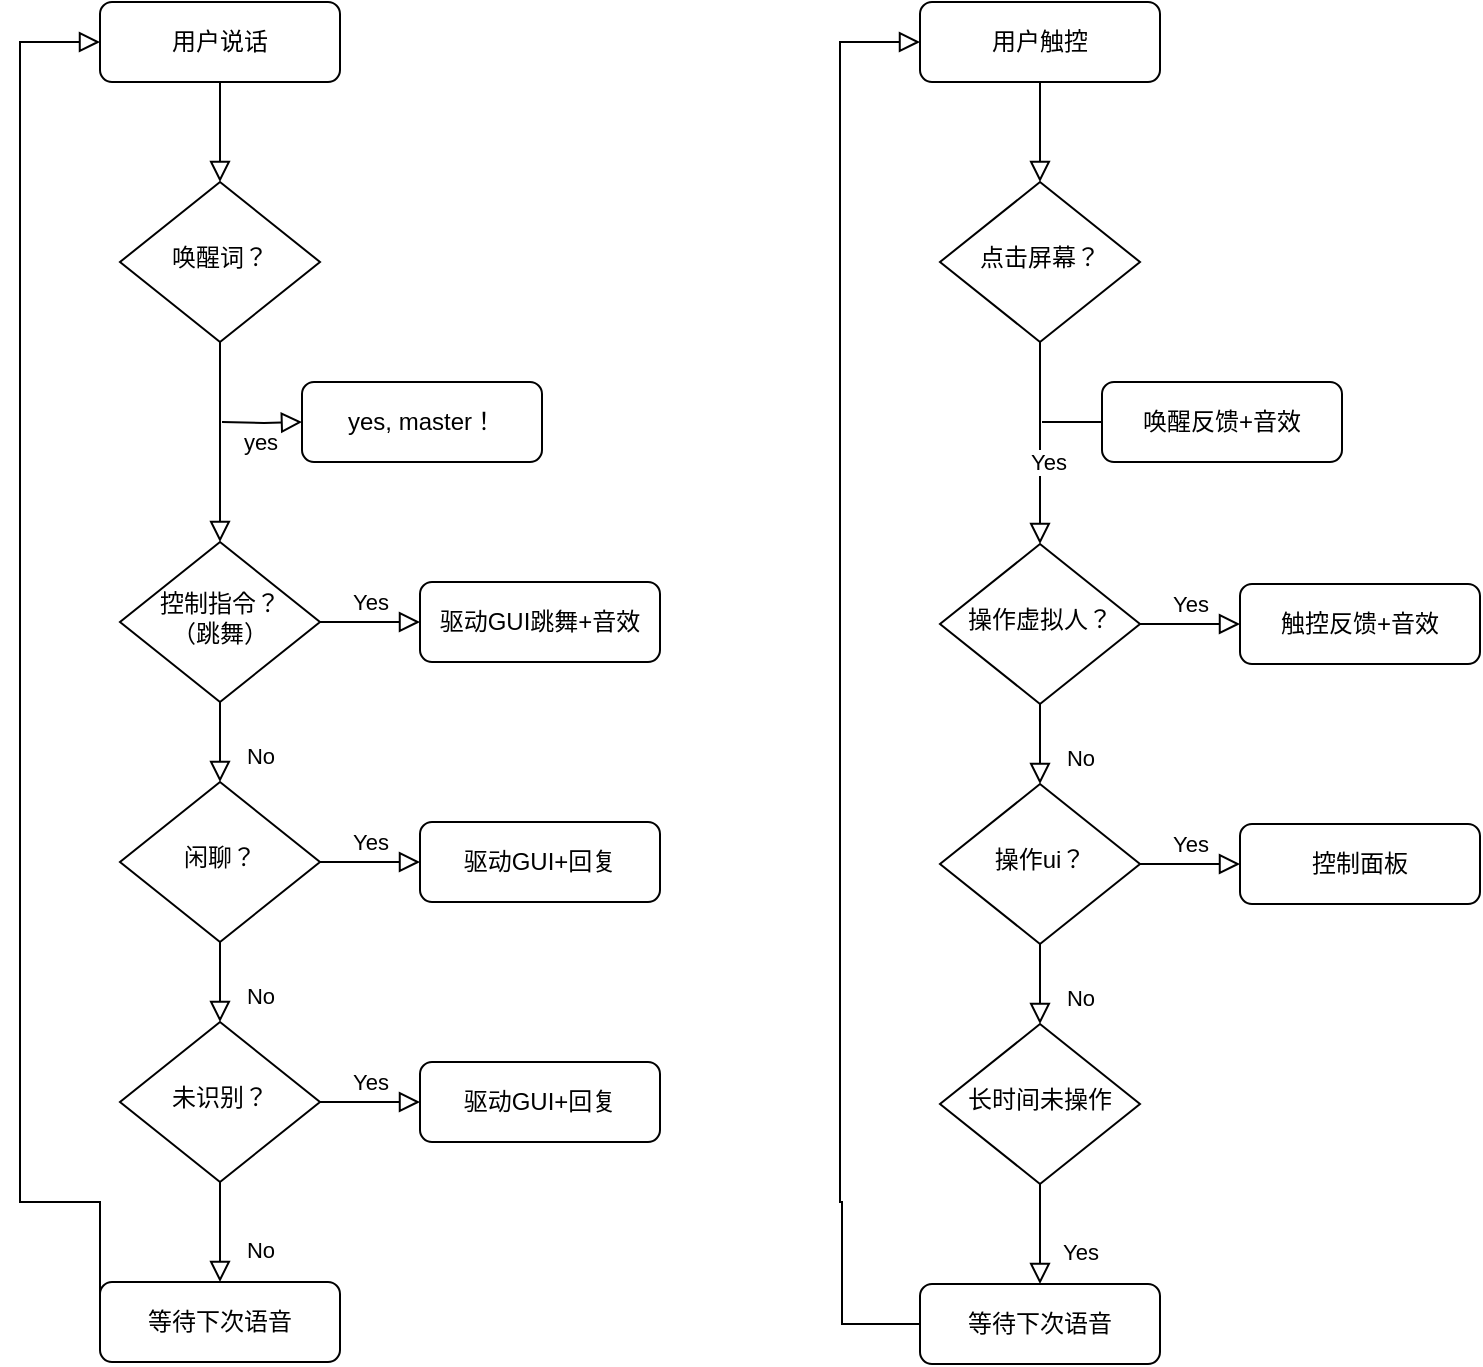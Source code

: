 <mxfile version="26.2.13">
  <diagram id="C5RBs43oDa-KdzZeNtuy" name="Page-1">
    <mxGraphModel dx="1980" dy="1144" grid="1" gridSize="10" guides="1" tooltips="1" connect="1" arrows="1" fold="1" page="1" pageScale="1" pageWidth="827" pageHeight="1169" math="0" shadow="0">
      <root>
        <mxCell id="WIyWlLk6GJQsqaUBKTNV-0" />
        <mxCell id="WIyWlLk6GJQsqaUBKTNV-1" parent="WIyWlLk6GJQsqaUBKTNV-0" />
        <mxCell id="WIyWlLk6GJQsqaUBKTNV-2" value="" style="rounded=0;html=1;jettySize=auto;orthogonalLoop=1;fontSize=11;endArrow=block;endFill=0;endSize=8;strokeWidth=1;shadow=0;labelBackgroundColor=none;edgeStyle=orthogonalEdgeStyle;" parent="WIyWlLk6GJQsqaUBKTNV-1" source="WIyWlLk6GJQsqaUBKTNV-3" target="WIyWlLk6GJQsqaUBKTNV-6" edge="1">
          <mxGeometry relative="1" as="geometry" />
        </mxCell>
        <mxCell id="WIyWlLk6GJQsqaUBKTNV-3" value="用户说话" style="rounded=1;whiteSpace=wrap;html=1;fontSize=12;glass=0;strokeWidth=1;shadow=0;" parent="WIyWlLk6GJQsqaUBKTNV-1" vertex="1">
          <mxGeometry x="99" y="110" width="120" height="40" as="geometry" />
        </mxCell>
        <mxCell id="WIyWlLk6GJQsqaUBKTNV-4" value="yes" style="rounded=0;html=1;jettySize=auto;orthogonalLoop=1;fontSize=11;endArrow=block;endFill=0;endSize=8;strokeWidth=1;shadow=0;labelBackgroundColor=none;edgeStyle=orthogonalEdgeStyle;" parent="WIyWlLk6GJQsqaUBKTNV-1" source="WIyWlLk6GJQsqaUBKTNV-6" target="WIyWlLk6GJQsqaUBKTNV-10" edge="1">
          <mxGeometry y="20" relative="1" as="geometry">
            <mxPoint as="offset" />
          </mxGeometry>
        </mxCell>
        <mxCell id="WIyWlLk6GJQsqaUBKTNV-6" value="唤醒词？" style="rhombus;whiteSpace=wrap;html=1;shadow=0;fontFamily=Helvetica;fontSize=12;align=center;strokeWidth=1;spacing=6;spacingTop=-4;" parent="WIyWlLk6GJQsqaUBKTNV-1" vertex="1">
          <mxGeometry x="109" y="200" width="100" height="80" as="geometry" />
        </mxCell>
        <mxCell id="WIyWlLk6GJQsqaUBKTNV-7" value="yes, master！" style="rounded=1;whiteSpace=wrap;html=1;fontSize=12;glass=0;strokeWidth=1;shadow=0;" parent="WIyWlLk6GJQsqaUBKTNV-1" vertex="1">
          <mxGeometry x="200" y="300" width="120" height="40" as="geometry" />
        </mxCell>
        <mxCell id="WIyWlLk6GJQsqaUBKTNV-8" value="No" style="rounded=0;html=1;jettySize=auto;orthogonalLoop=1;fontSize=11;endArrow=block;endFill=0;endSize=8;strokeWidth=1;shadow=0;labelBackgroundColor=none;edgeStyle=orthogonalEdgeStyle;entryX=0.5;entryY=0;entryDx=0;entryDy=0;" parent="WIyWlLk6GJQsqaUBKTNV-1" source="WIyWlLk6GJQsqaUBKTNV-10" target="cYqTCcgZPqMJxagScmWI-0" edge="1">
          <mxGeometry x="0.333" y="20" relative="1" as="geometry">
            <mxPoint as="offset" />
          </mxGeometry>
        </mxCell>
        <mxCell id="WIyWlLk6GJQsqaUBKTNV-9" value="Yes" style="edgeStyle=orthogonalEdgeStyle;rounded=0;html=1;jettySize=auto;orthogonalLoop=1;fontSize=11;endArrow=block;endFill=0;endSize=8;strokeWidth=1;shadow=0;labelBackgroundColor=none;" parent="WIyWlLk6GJQsqaUBKTNV-1" source="WIyWlLk6GJQsqaUBKTNV-10" target="WIyWlLk6GJQsqaUBKTNV-12" edge="1">
          <mxGeometry y="10" relative="1" as="geometry">
            <mxPoint as="offset" />
          </mxGeometry>
        </mxCell>
        <mxCell id="WIyWlLk6GJQsqaUBKTNV-10" value="控制指令？&lt;div&gt;（跳舞）&lt;/div&gt;" style="rhombus;whiteSpace=wrap;html=1;shadow=0;fontFamily=Helvetica;fontSize=12;align=center;strokeWidth=1;spacing=6;spacingTop=-4;" parent="WIyWlLk6GJQsqaUBKTNV-1" vertex="1">
          <mxGeometry x="109" y="380" width="100" height="80" as="geometry" />
        </mxCell>
        <mxCell id="WIyWlLk6GJQsqaUBKTNV-11" value="等待下次语音" style="rounded=1;whiteSpace=wrap;html=1;fontSize=12;glass=0;strokeWidth=1;shadow=0;" parent="WIyWlLk6GJQsqaUBKTNV-1" vertex="1">
          <mxGeometry x="99" y="750" width="120" height="40" as="geometry" />
        </mxCell>
        <mxCell id="WIyWlLk6GJQsqaUBKTNV-12" value="驱动GUI跳舞+音效" style="rounded=1;whiteSpace=wrap;html=1;fontSize=12;glass=0;strokeWidth=1;shadow=0;" parent="WIyWlLk6GJQsqaUBKTNV-1" vertex="1">
          <mxGeometry x="259" y="400" width="120" height="40" as="geometry" />
        </mxCell>
        <mxCell id="cYqTCcgZPqMJxagScmWI-0" value="闲聊？" style="rhombus;whiteSpace=wrap;html=1;shadow=0;fontFamily=Helvetica;fontSize=12;align=center;strokeWidth=1;spacing=6;spacingTop=-4;" vertex="1" parent="WIyWlLk6GJQsqaUBKTNV-1">
          <mxGeometry x="109" y="500" width="100" height="80" as="geometry" />
        </mxCell>
        <mxCell id="cYqTCcgZPqMJxagScmWI-1" value="驱动GUI+回复" style="rounded=1;whiteSpace=wrap;html=1;fontSize=12;glass=0;strokeWidth=1;shadow=0;" vertex="1" parent="WIyWlLk6GJQsqaUBKTNV-1">
          <mxGeometry x="259" y="520" width="120" height="40" as="geometry" />
        </mxCell>
        <mxCell id="cYqTCcgZPqMJxagScmWI-4" value="未识别？" style="rhombus;whiteSpace=wrap;html=1;shadow=0;fontFamily=Helvetica;fontSize=12;align=center;strokeWidth=1;spacing=6;spacingTop=-4;" vertex="1" parent="WIyWlLk6GJQsqaUBKTNV-1">
          <mxGeometry x="109" y="620" width="100" height="80" as="geometry" />
        </mxCell>
        <mxCell id="cYqTCcgZPqMJxagScmWI-6" value="No" style="rounded=0;html=1;jettySize=auto;orthogonalLoop=1;fontSize=11;endArrow=block;endFill=0;endSize=8;strokeWidth=1;shadow=0;labelBackgroundColor=none;edgeStyle=orthogonalEdgeStyle;entryX=0.5;entryY=0;entryDx=0;entryDy=0;exitX=0.5;exitY=1;exitDx=0;exitDy=0;" edge="1" parent="WIyWlLk6GJQsqaUBKTNV-1" source="cYqTCcgZPqMJxagScmWI-0" target="cYqTCcgZPqMJxagScmWI-4">
          <mxGeometry x="0.333" y="20" relative="1" as="geometry">
            <mxPoint as="offset" />
            <mxPoint x="169" y="470" as="sourcePoint" />
            <mxPoint x="169" y="510" as="targetPoint" />
          </mxGeometry>
        </mxCell>
        <mxCell id="cYqTCcgZPqMJxagScmWI-7" value="Yes" style="edgeStyle=orthogonalEdgeStyle;rounded=0;html=1;jettySize=auto;orthogonalLoop=1;fontSize=11;endArrow=block;endFill=0;endSize=8;strokeWidth=1;shadow=0;labelBackgroundColor=none;exitX=1;exitY=0.5;exitDx=0;exitDy=0;entryX=0;entryY=0.5;entryDx=0;entryDy=0;" edge="1" parent="WIyWlLk6GJQsqaUBKTNV-1" source="cYqTCcgZPqMJxagScmWI-0" target="cYqTCcgZPqMJxagScmWI-1">
          <mxGeometry y="10" relative="1" as="geometry">
            <mxPoint as="offset" />
            <mxPoint x="219" y="430" as="sourcePoint" />
            <mxPoint x="269" y="430" as="targetPoint" />
          </mxGeometry>
        </mxCell>
        <mxCell id="cYqTCcgZPqMJxagScmWI-8" value="驱动GUI+回复" style="rounded=1;whiteSpace=wrap;html=1;fontSize=12;glass=0;strokeWidth=1;shadow=0;" vertex="1" parent="WIyWlLk6GJQsqaUBKTNV-1">
          <mxGeometry x="259" y="640" width="120" height="40" as="geometry" />
        </mxCell>
        <mxCell id="cYqTCcgZPqMJxagScmWI-9" value="Yes" style="edgeStyle=orthogonalEdgeStyle;rounded=0;html=1;jettySize=auto;orthogonalLoop=1;fontSize=11;endArrow=block;endFill=0;endSize=8;strokeWidth=1;shadow=0;labelBackgroundColor=none;exitX=1;exitY=0.5;exitDx=0;exitDy=0;entryX=0;entryY=0.5;entryDx=0;entryDy=0;" edge="1" parent="WIyWlLk6GJQsqaUBKTNV-1" source="cYqTCcgZPqMJxagScmWI-4" target="cYqTCcgZPqMJxagScmWI-8">
          <mxGeometry y="10" relative="1" as="geometry">
            <mxPoint as="offset" />
            <mxPoint x="219" y="550" as="sourcePoint" />
            <mxPoint x="269" y="550" as="targetPoint" />
          </mxGeometry>
        </mxCell>
        <mxCell id="cYqTCcgZPqMJxagScmWI-10" value="No" style="rounded=0;html=1;jettySize=auto;orthogonalLoop=1;fontSize=11;endArrow=block;endFill=0;endSize=8;strokeWidth=1;shadow=0;labelBackgroundColor=none;edgeStyle=orthogonalEdgeStyle;entryX=0.5;entryY=0;entryDx=0;entryDy=0;exitX=0.5;exitY=1;exitDx=0;exitDy=0;" edge="1" parent="WIyWlLk6GJQsqaUBKTNV-1" source="cYqTCcgZPqMJxagScmWI-4" target="WIyWlLk6GJQsqaUBKTNV-11">
          <mxGeometry x="0.333" y="20" relative="1" as="geometry">
            <mxPoint as="offset" />
            <mxPoint x="169" y="590" as="sourcePoint" />
            <mxPoint x="169" y="630" as="targetPoint" />
          </mxGeometry>
        </mxCell>
        <mxCell id="cYqTCcgZPqMJxagScmWI-11" value="" style="rounded=0;html=1;jettySize=auto;orthogonalLoop=1;fontSize=11;endArrow=block;endFill=0;endSize=8;strokeWidth=1;shadow=0;labelBackgroundColor=none;edgeStyle=orthogonalEdgeStyle;exitX=0;exitY=0.5;exitDx=0;exitDy=0;entryX=0;entryY=0.5;entryDx=0;entryDy=0;" edge="1" parent="WIyWlLk6GJQsqaUBKTNV-1" source="WIyWlLk6GJQsqaUBKTNV-11" target="WIyWlLk6GJQsqaUBKTNV-3">
          <mxGeometry x="0.333" y="20" relative="1" as="geometry">
            <mxPoint as="offset" />
            <mxPoint x="169" y="650" as="sourcePoint" />
            <mxPoint x="19" y="130" as="targetPoint" />
            <Array as="points">
              <mxPoint x="59" y="710" />
              <mxPoint x="59" y="130" />
            </Array>
          </mxGeometry>
        </mxCell>
        <mxCell id="cYqTCcgZPqMJxagScmWI-12" value="" style="rounded=0;html=1;jettySize=auto;orthogonalLoop=1;fontSize=11;endArrow=block;endFill=0;endSize=8;strokeWidth=1;shadow=0;labelBackgroundColor=none;edgeStyle=orthogonalEdgeStyle;" edge="1" parent="WIyWlLk6GJQsqaUBKTNV-1" source="cYqTCcgZPqMJxagScmWI-13" target="cYqTCcgZPqMJxagScmWI-16">
          <mxGeometry relative="1" as="geometry" />
        </mxCell>
        <mxCell id="cYqTCcgZPqMJxagScmWI-13" value="用户触控" style="rounded=1;whiteSpace=wrap;html=1;fontSize=12;glass=0;strokeWidth=1;shadow=0;" vertex="1" parent="WIyWlLk6GJQsqaUBKTNV-1">
          <mxGeometry x="509" y="110" width="120" height="40" as="geometry" />
        </mxCell>
        <mxCell id="cYqTCcgZPqMJxagScmWI-14" value="" style="rounded=0;html=1;jettySize=auto;orthogonalLoop=1;fontSize=11;endArrow=block;endFill=0;endSize=8;strokeWidth=1;shadow=0;labelBackgroundColor=none;edgeStyle=orthogonalEdgeStyle;exitX=0.5;exitY=1;exitDx=0;exitDy=0;" edge="1" parent="WIyWlLk6GJQsqaUBKTNV-1" source="cYqTCcgZPqMJxagScmWI-16" target="cYqTCcgZPqMJxagScmWI-20">
          <mxGeometry y="20" relative="1" as="geometry">
            <mxPoint as="offset" />
            <mxPoint x="569" y="341" as="sourcePoint" />
          </mxGeometry>
        </mxCell>
        <mxCell id="cYqTCcgZPqMJxagScmWI-37" value="Yes" style="edgeLabel;html=1;align=center;verticalAlign=middle;resizable=0;points=[];" vertex="1" connectable="0" parent="cYqTCcgZPqMJxagScmWI-14">
          <mxGeometry x="0.188" y="4" relative="1" as="geometry">
            <mxPoint as="offset" />
          </mxGeometry>
        </mxCell>
        <mxCell id="cYqTCcgZPqMJxagScmWI-16" value="点击屏幕？" style="rhombus;whiteSpace=wrap;html=1;shadow=0;fontFamily=Helvetica;fontSize=12;align=center;strokeWidth=1;spacing=6;spacingTop=-4;" vertex="1" parent="WIyWlLk6GJQsqaUBKTNV-1">
          <mxGeometry x="519" y="200" width="100" height="80" as="geometry" />
        </mxCell>
        <mxCell id="cYqTCcgZPqMJxagScmWI-17" value="唤醒反馈+音效" style="rounded=1;whiteSpace=wrap;html=1;fontSize=12;glass=0;strokeWidth=1;shadow=0;" vertex="1" parent="WIyWlLk6GJQsqaUBKTNV-1">
          <mxGeometry x="600" y="300" width="120" height="40" as="geometry" />
        </mxCell>
        <mxCell id="cYqTCcgZPqMJxagScmWI-18" value="No" style="rounded=0;html=1;jettySize=auto;orthogonalLoop=1;fontSize=11;endArrow=block;endFill=0;endSize=8;strokeWidth=1;shadow=0;labelBackgroundColor=none;edgeStyle=orthogonalEdgeStyle;entryX=0.5;entryY=0;entryDx=0;entryDy=0;" edge="1" parent="WIyWlLk6GJQsqaUBKTNV-1" source="cYqTCcgZPqMJxagScmWI-20" target="cYqTCcgZPqMJxagScmWI-23">
          <mxGeometry x="0.333" y="20" relative="1" as="geometry">
            <mxPoint as="offset" />
          </mxGeometry>
        </mxCell>
        <mxCell id="cYqTCcgZPqMJxagScmWI-19" value="Yes" style="edgeStyle=orthogonalEdgeStyle;rounded=0;html=1;jettySize=auto;orthogonalLoop=1;fontSize=11;endArrow=block;endFill=0;endSize=8;strokeWidth=1;shadow=0;labelBackgroundColor=none;" edge="1" parent="WIyWlLk6GJQsqaUBKTNV-1" source="cYqTCcgZPqMJxagScmWI-20" target="cYqTCcgZPqMJxagScmWI-22">
          <mxGeometry y="10" relative="1" as="geometry">
            <mxPoint as="offset" />
          </mxGeometry>
        </mxCell>
        <mxCell id="cYqTCcgZPqMJxagScmWI-20" value="操作虚拟人？" style="rhombus;whiteSpace=wrap;html=1;shadow=0;fontFamily=Helvetica;fontSize=12;align=center;strokeWidth=1;spacing=6;spacingTop=-4;" vertex="1" parent="WIyWlLk6GJQsqaUBKTNV-1">
          <mxGeometry x="519" y="381" width="100" height="80" as="geometry" />
        </mxCell>
        <mxCell id="cYqTCcgZPqMJxagScmWI-21" value="等待下次语音" style="rounded=1;whiteSpace=wrap;html=1;fontSize=12;glass=0;strokeWidth=1;shadow=0;" vertex="1" parent="WIyWlLk6GJQsqaUBKTNV-1">
          <mxGeometry x="509" y="751" width="120" height="40" as="geometry" />
        </mxCell>
        <mxCell id="cYqTCcgZPqMJxagScmWI-22" value="触控反馈+音效" style="rounded=1;whiteSpace=wrap;html=1;fontSize=12;glass=0;strokeWidth=1;shadow=0;" vertex="1" parent="WIyWlLk6GJQsqaUBKTNV-1">
          <mxGeometry x="669" y="401" width="120" height="40" as="geometry" />
        </mxCell>
        <mxCell id="cYqTCcgZPqMJxagScmWI-23" value="操作ui？" style="rhombus;whiteSpace=wrap;html=1;shadow=0;fontFamily=Helvetica;fontSize=12;align=center;strokeWidth=1;spacing=6;spacingTop=-4;" vertex="1" parent="WIyWlLk6GJQsqaUBKTNV-1">
          <mxGeometry x="519" y="501" width="100" height="80" as="geometry" />
        </mxCell>
        <mxCell id="cYqTCcgZPqMJxagScmWI-24" value="控制面板" style="rounded=1;whiteSpace=wrap;html=1;fontSize=12;glass=0;strokeWidth=1;shadow=0;" vertex="1" parent="WIyWlLk6GJQsqaUBKTNV-1">
          <mxGeometry x="669" y="521" width="120" height="40" as="geometry" />
        </mxCell>
        <mxCell id="cYqTCcgZPqMJxagScmWI-25" value="长时间未操作" style="rhombus;whiteSpace=wrap;html=1;shadow=0;fontFamily=Helvetica;fontSize=12;align=center;strokeWidth=1;spacing=6;spacingTop=-4;" vertex="1" parent="WIyWlLk6GJQsqaUBKTNV-1">
          <mxGeometry x="519" y="621" width="100" height="80" as="geometry" />
        </mxCell>
        <mxCell id="cYqTCcgZPqMJxagScmWI-26" value="No" style="rounded=0;html=1;jettySize=auto;orthogonalLoop=1;fontSize=11;endArrow=block;endFill=0;endSize=8;strokeWidth=1;shadow=0;labelBackgroundColor=none;edgeStyle=orthogonalEdgeStyle;entryX=0.5;entryY=0;entryDx=0;entryDy=0;exitX=0.5;exitY=1;exitDx=0;exitDy=0;" edge="1" parent="WIyWlLk6GJQsqaUBKTNV-1" source="cYqTCcgZPqMJxagScmWI-23" target="cYqTCcgZPqMJxagScmWI-25">
          <mxGeometry x="0.333" y="20" relative="1" as="geometry">
            <mxPoint as="offset" />
            <mxPoint x="579" y="471" as="sourcePoint" />
            <mxPoint x="579" y="511" as="targetPoint" />
          </mxGeometry>
        </mxCell>
        <mxCell id="cYqTCcgZPqMJxagScmWI-27" value="Yes" style="edgeStyle=orthogonalEdgeStyle;rounded=0;html=1;jettySize=auto;orthogonalLoop=1;fontSize=11;endArrow=block;endFill=0;endSize=8;strokeWidth=1;shadow=0;labelBackgroundColor=none;exitX=1;exitY=0.5;exitDx=0;exitDy=0;entryX=0;entryY=0.5;entryDx=0;entryDy=0;" edge="1" parent="WIyWlLk6GJQsqaUBKTNV-1" source="cYqTCcgZPqMJxagScmWI-23" target="cYqTCcgZPqMJxagScmWI-24">
          <mxGeometry y="10" relative="1" as="geometry">
            <mxPoint as="offset" />
            <mxPoint x="629" y="431" as="sourcePoint" />
            <mxPoint x="679" y="431" as="targetPoint" />
          </mxGeometry>
        </mxCell>
        <mxCell id="cYqTCcgZPqMJxagScmWI-30" value="Yes" style="rounded=0;html=1;jettySize=auto;orthogonalLoop=1;fontSize=11;endArrow=block;endFill=0;endSize=8;strokeWidth=1;shadow=0;labelBackgroundColor=none;edgeStyle=orthogonalEdgeStyle;entryX=0.5;entryY=0;entryDx=0;entryDy=0;exitX=0.5;exitY=1;exitDx=0;exitDy=0;" edge="1" parent="WIyWlLk6GJQsqaUBKTNV-1" source="cYqTCcgZPqMJxagScmWI-25" target="cYqTCcgZPqMJxagScmWI-21">
          <mxGeometry x="0.333" y="20" relative="1" as="geometry">
            <mxPoint as="offset" />
            <mxPoint x="579" y="591" as="sourcePoint" />
            <mxPoint x="579" y="631" as="targetPoint" />
          </mxGeometry>
        </mxCell>
        <mxCell id="cYqTCcgZPqMJxagScmWI-31" value="" style="rounded=0;html=1;jettySize=auto;orthogonalLoop=1;fontSize=11;endArrow=block;endFill=0;endSize=8;strokeWidth=1;shadow=0;labelBackgroundColor=none;edgeStyle=orthogonalEdgeStyle;exitX=0;exitY=0.5;exitDx=0;exitDy=0;entryX=0;entryY=0.5;entryDx=0;entryDy=0;" edge="1" parent="WIyWlLk6GJQsqaUBKTNV-1" source="cYqTCcgZPqMJxagScmWI-21" target="cYqTCcgZPqMJxagScmWI-13">
          <mxGeometry x="0.333" y="20" relative="1" as="geometry">
            <mxPoint as="offset" />
            <mxPoint x="579" y="650" as="sourcePoint" />
            <mxPoint x="429" y="130" as="targetPoint" />
            <Array as="points">
              <mxPoint x="470" y="771" />
              <mxPoint x="470" y="710" />
              <mxPoint x="469" y="710" />
              <mxPoint x="469" y="130" />
            </Array>
          </mxGeometry>
        </mxCell>
        <mxCell id="cYqTCcgZPqMJxagScmWI-32" value="" style="endArrow=none;html=1;rounded=0;entryX=0;entryY=0.5;entryDx=0;entryDy=0;" edge="1" parent="WIyWlLk6GJQsqaUBKTNV-1" target="cYqTCcgZPqMJxagScmWI-17">
          <mxGeometry width="50" height="50" relative="1" as="geometry">
            <mxPoint x="570" y="320" as="sourcePoint" />
            <mxPoint x="590" y="290" as="targetPoint" />
          </mxGeometry>
        </mxCell>
        <mxCell id="cYqTCcgZPqMJxagScmWI-33" value="" style="endArrow=none;html=1;rounded=0;entryX=0;entryY=0.5;entryDx=0;entryDy=0;" edge="1" parent="WIyWlLk6GJQsqaUBKTNV-1" target="cYqTCcgZPqMJxagScmWI-17">
          <mxGeometry width="50" height="50" relative="1" as="geometry">
            <mxPoint x="570" y="320" as="sourcePoint" />
            <mxPoint x="600" y="320" as="targetPoint" />
          </mxGeometry>
        </mxCell>
        <mxCell id="cYqTCcgZPqMJxagScmWI-36" value="" style="rounded=0;html=1;jettySize=auto;orthogonalLoop=1;fontSize=11;endArrow=block;endFill=0;endSize=8;strokeWidth=1;shadow=0;labelBackgroundColor=none;edgeStyle=orthogonalEdgeStyle;entryX=0;entryY=0.5;entryDx=0;entryDy=0;" edge="1" parent="WIyWlLk6GJQsqaUBKTNV-1" target="WIyWlLk6GJQsqaUBKTNV-7">
          <mxGeometry y="20" relative="1" as="geometry">
            <mxPoint as="offset" />
            <mxPoint x="160" y="320" as="sourcePoint" />
            <mxPoint x="169" y="390" as="targetPoint" />
          </mxGeometry>
        </mxCell>
      </root>
    </mxGraphModel>
  </diagram>
</mxfile>
